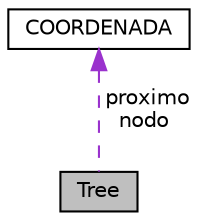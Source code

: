 digraph "Tree"
{
  edge [fontname="Helvetica",fontsize="10",labelfontname="Helvetica",labelfontsize="10"];
  node [fontname="Helvetica",fontsize="10",shape=record];
  Node1 [label="Tree",height=0.2,width=0.4,color="black", fillcolor="grey75", style="filled", fontcolor="black"];
  Node2 -> Node1 [dir="back",color="darkorchid3",fontsize="10",style="dashed",label=" proximo\nnodo" ,fontname="Helvetica"];
  Node2 [label="COORDENADA",height=0.2,width=0.4,color="black", fillcolor="white", style="filled",URL="$structCOORDENADA.html",tooltip="Tipo de dados para as coordenadas. "];
}
